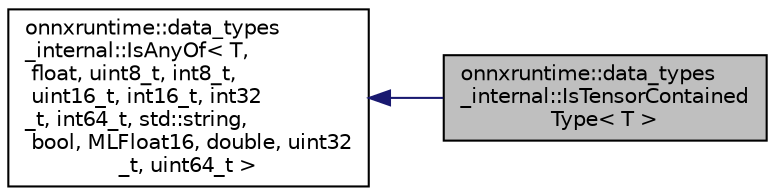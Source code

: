 digraph "onnxruntime::data_types_internal::IsTensorContainedType&lt; T &gt;"
{
  edge [fontname="Helvetica",fontsize="10",labelfontname="Helvetica",labelfontsize="10"];
  node [fontname="Helvetica",fontsize="10",shape=record];
  rankdir="LR";
  Node2 [label="onnxruntime::data_types\l_internal::IsTensorContained\lType\< T \>",height=0.2,width=0.4,color="black", fillcolor="grey75", style="filled", fontcolor="black"];
  Node3 -> Node2 [dir="back",color="midnightblue",fontsize="10",style="solid",fontname="Helvetica"];
  Node3 [label="onnxruntime::data_types\l_internal::IsAnyOf\< T,\l float, uint8_t, int8_t,\l uint16_t, int16_t, int32\l_t, int64_t, std::string,\l bool, MLFloat16, double, uint32\l_t, uint64_t \>",height=0.2,width=0.4,color="black", fillcolor="white", style="filled",URL="$structonnxruntime_1_1data__types__internal_1_1IsAnyOf.html"];
}
